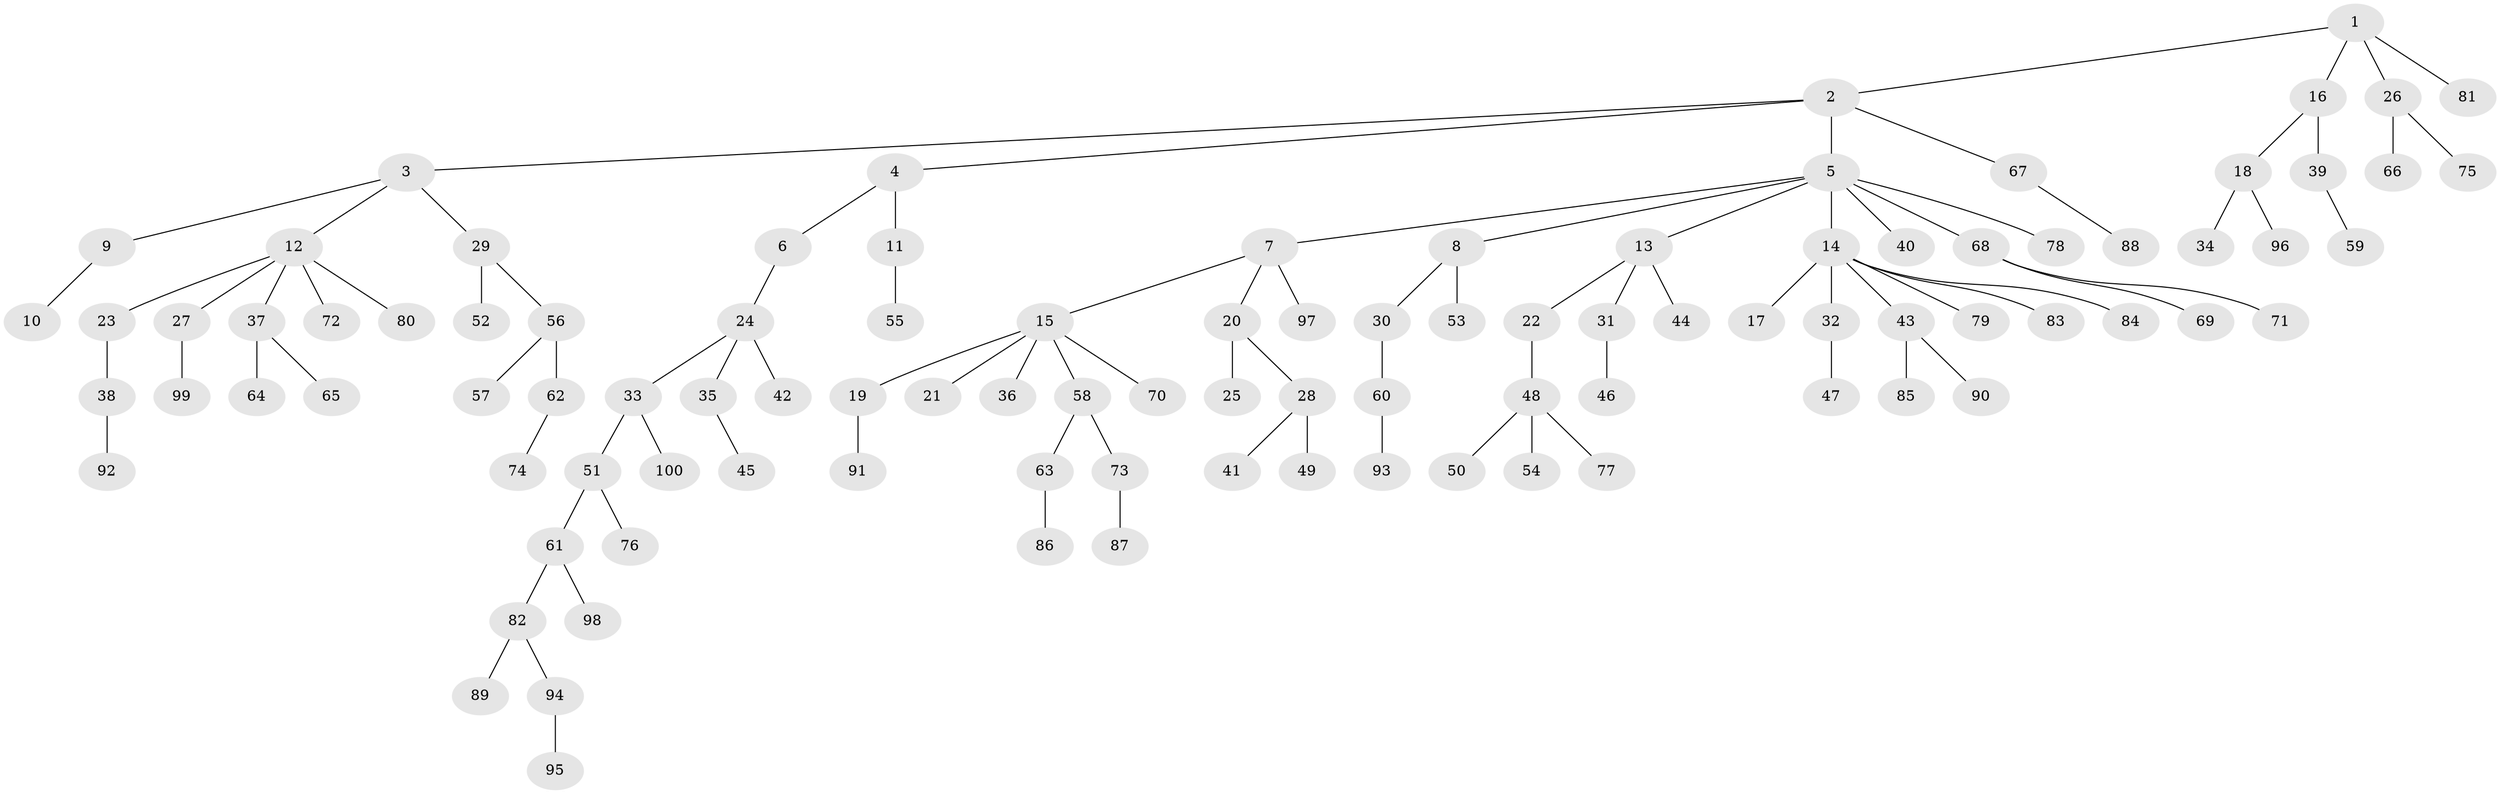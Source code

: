// Generated by graph-tools (version 1.1) at 2025/38/02/21/25 10:38:55]
// undirected, 100 vertices, 99 edges
graph export_dot {
graph [start="1"]
  node [color=gray90,style=filled];
  1;
  2;
  3;
  4;
  5;
  6;
  7;
  8;
  9;
  10;
  11;
  12;
  13;
  14;
  15;
  16;
  17;
  18;
  19;
  20;
  21;
  22;
  23;
  24;
  25;
  26;
  27;
  28;
  29;
  30;
  31;
  32;
  33;
  34;
  35;
  36;
  37;
  38;
  39;
  40;
  41;
  42;
  43;
  44;
  45;
  46;
  47;
  48;
  49;
  50;
  51;
  52;
  53;
  54;
  55;
  56;
  57;
  58;
  59;
  60;
  61;
  62;
  63;
  64;
  65;
  66;
  67;
  68;
  69;
  70;
  71;
  72;
  73;
  74;
  75;
  76;
  77;
  78;
  79;
  80;
  81;
  82;
  83;
  84;
  85;
  86;
  87;
  88;
  89;
  90;
  91;
  92;
  93;
  94;
  95;
  96;
  97;
  98;
  99;
  100;
  1 -- 2;
  1 -- 16;
  1 -- 26;
  1 -- 81;
  2 -- 3;
  2 -- 4;
  2 -- 5;
  2 -- 67;
  3 -- 9;
  3 -- 12;
  3 -- 29;
  4 -- 6;
  4 -- 11;
  5 -- 7;
  5 -- 8;
  5 -- 13;
  5 -- 14;
  5 -- 40;
  5 -- 68;
  5 -- 78;
  6 -- 24;
  7 -- 15;
  7 -- 20;
  7 -- 97;
  8 -- 30;
  8 -- 53;
  9 -- 10;
  11 -- 55;
  12 -- 23;
  12 -- 27;
  12 -- 37;
  12 -- 72;
  12 -- 80;
  13 -- 22;
  13 -- 31;
  13 -- 44;
  14 -- 17;
  14 -- 32;
  14 -- 43;
  14 -- 79;
  14 -- 83;
  14 -- 84;
  15 -- 19;
  15 -- 21;
  15 -- 36;
  15 -- 58;
  15 -- 70;
  16 -- 18;
  16 -- 39;
  18 -- 34;
  18 -- 96;
  19 -- 91;
  20 -- 25;
  20 -- 28;
  22 -- 48;
  23 -- 38;
  24 -- 33;
  24 -- 35;
  24 -- 42;
  26 -- 66;
  26 -- 75;
  27 -- 99;
  28 -- 41;
  28 -- 49;
  29 -- 52;
  29 -- 56;
  30 -- 60;
  31 -- 46;
  32 -- 47;
  33 -- 51;
  33 -- 100;
  35 -- 45;
  37 -- 64;
  37 -- 65;
  38 -- 92;
  39 -- 59;
  43 -- 85;
  43 -- 90;
  48 -- 50;
  48 -- 54;
  48 -- 77;
  51 -- 61;
  51 -- 76;
  56 -- 57;
  56 -- 62;
  58 -- 63;
  58 -- 73;
  60 -- 93;
  61 -- 82;
  61 -- 98;
  62 -- 74;
  63 -- 86;
  67 -- 88;
  68 -- 69;
  68 -- 71;
  73 -- 87;
  82 -- 89;
  82 -- 94;
  94 -- 95;
}

